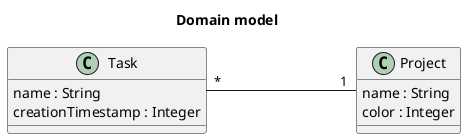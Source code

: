@startuml

    title "Domain model"

    skinparam nodesep 150

    class Task {
        name : String
        creationTimestamp : Integer
    }

    class Project {
        name : String
        color : Integer
    }

    Task "*" - "1" Project

@enduml